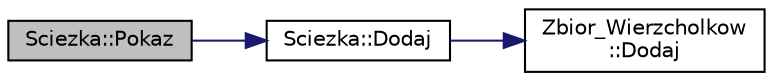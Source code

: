 digraph "Sciezka::Pokaz"
{
  edge [fontname="Helvetica",fontsize="10",labelfontname="Helvetica",labelfontsize="10"];
  node [fontname="Helvetica",fontsize="10",shape=record];
  rankdir="LR";
  Node1 [label="Sciezka::Pokaz",height=0.2,width=0.4,color="black", fillcolor="grey75", style="filled", fontcolor="black"];
  Node1 -> Node2 [color="midnightblue",fontsize="10",style="solid",fontname="Helvetica"];
  Node2 [label="Sciezka::Dodaj",height=0.2,width=0.4,color="black", fillcolor="white", style="filled",URL="$classSciezka.html#ae9084fe7b8e3dcd82bb006689b2637e7",tooltip="Metoda pozwalająca dodać wektor do ścieżki. "];
  Node2 -> Node3 [color="midnightblue",fontsize="10",style="solid",fontname="Helvetica"];
  Node3 [label="Zbior_Wierzcholkow\l::Dodaj",height=0.2,width=0.4,color="black", fillcolor="white", style="filled",URL="$classZbior__Wierzcholkow.html#ad3de16fb51e72f877e10a03cb6aa1e3a",tooltip="Metoda pozwalająca na dodanie kolejnego wektora do zbioru. "];
}
